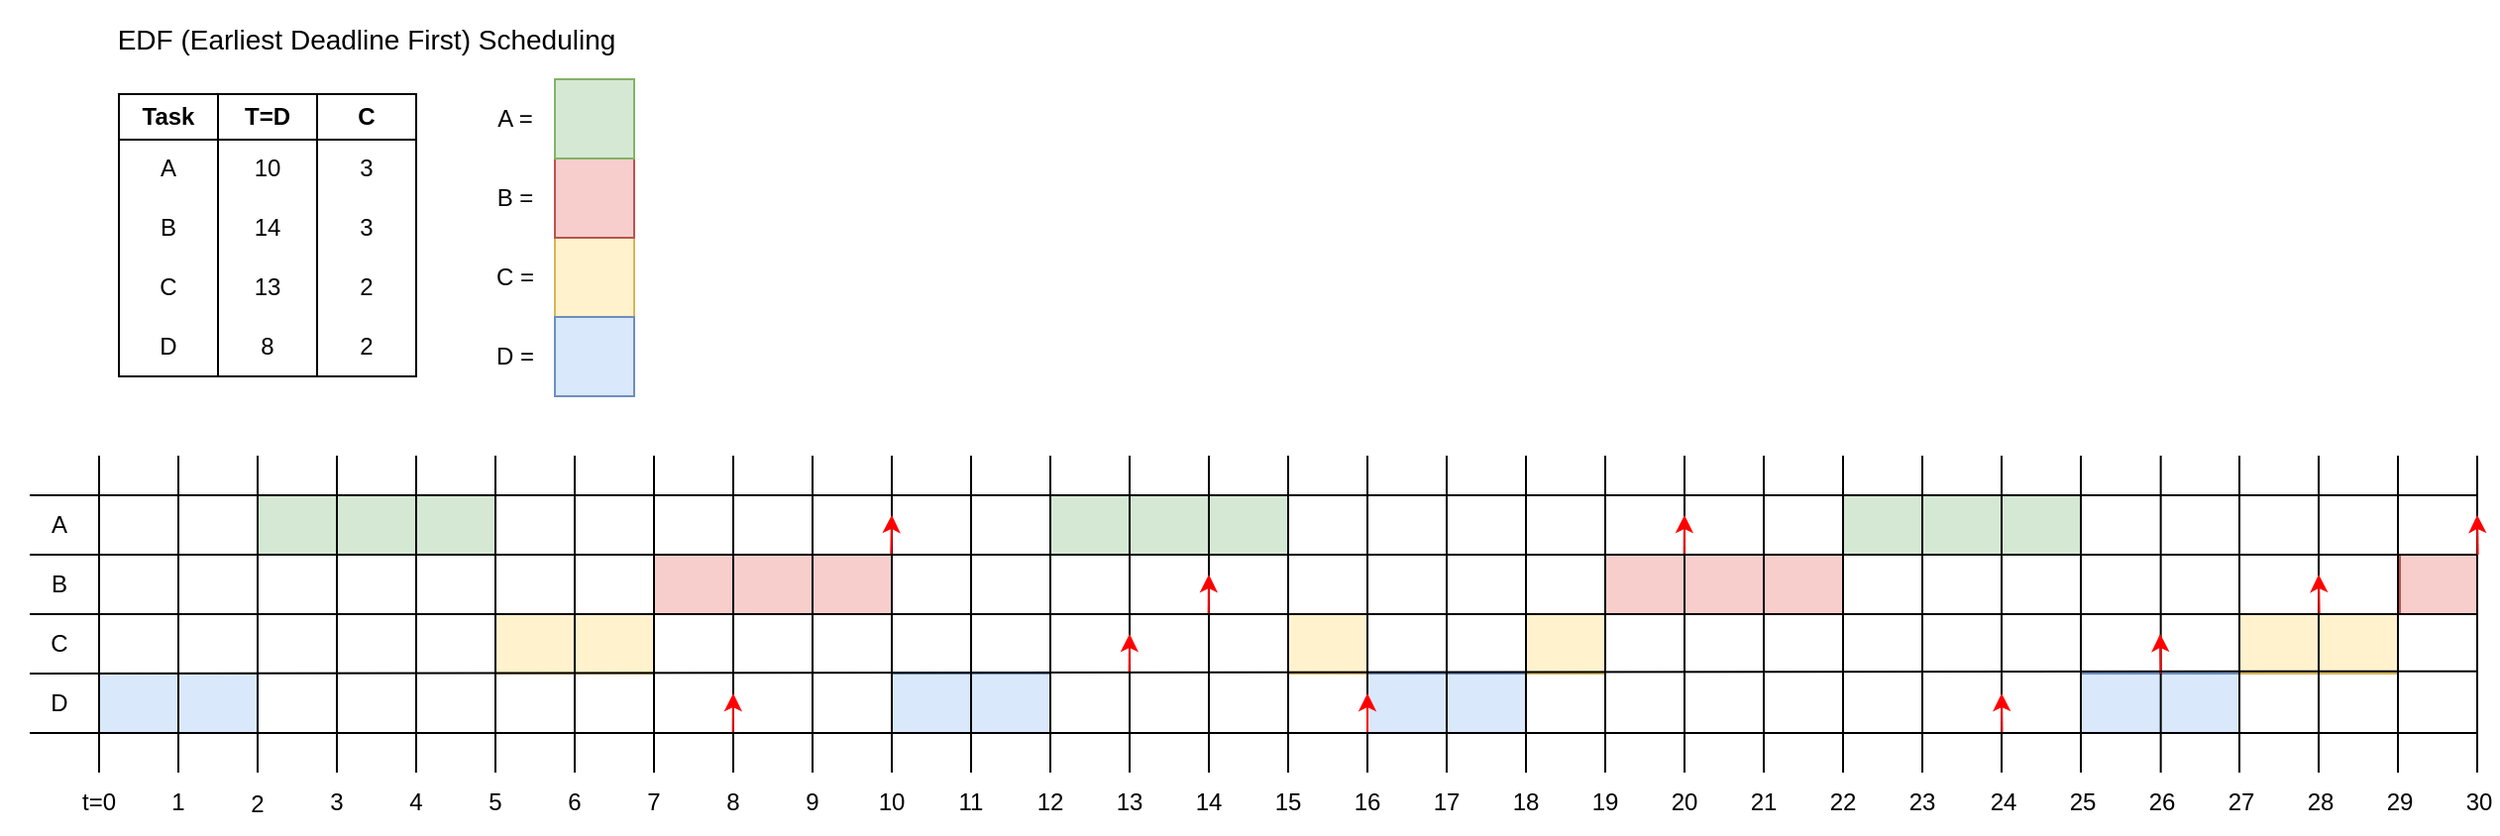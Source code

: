 <mxfile version="22.1.2" type="device">
  <diagram name="Sida-1" id="wteTVdkG6ozo6hXP2NF9">
    <mxGraphModel dx="1018" dy="686" grid="1" gridSize="10" guides="1" tooltips="1" connect="1" arrows="1" fold="1" page="1" pageScale="1" pageWidth="827" pageHeight="1169" math="0" shadow="0">
      <root>
        <mxCell id="0" />
        <mxCell id="1" parent="0" />
        <mxCell id="aPHh07h3TI66higt3YWN-1" value="" style="rounded=0;whiteSpace=wrap;html=1;fillColor=#f8cecc;strokeColor=#b85450;" vertex="1" parent="1">
          <mxGeometry x="1241" y="310" width="39" height="30" as="geometry" />
        </mxCell>
        <mxCell id="pEieKfcEpMUqXFXGFW6c-1" value="" style="rounded=0;whiteSpace=wrap;html=1;fillColor=#fff2cc;strokeColor=#d6b656;" parent="1" vertex="1">
          <mxGeometry x="680" y="340" width="40" height="30" as="geometry" />
        </mxCell>
        <mxCell id="k8w1OeWW7QCH533B3LMb-30" value="" style="rounded=0;whiteSpace=wrap;html=1;fillColor=#fff2cc;strokeColor=#d6b656;" parent="1" vertex="1">
          <mxGeometry x="1160" y="340" width="80" height="30" as="geometry" />
        </mxCell>
        <mxCell id="k8w1OeWW7QCH533B3LMb-28" value="" style="rounded=0;whiteSpace=wrap;html=1;fillColor=#dae8fc;strokeColor=#6c8ebf;" parent="1" vertex="1">
          <mxGeometry x="1080" y="370" width="80" height="30" as="geometry" />
        </mxCell>
        <mxCell id="k8w1OeWW7QCH533B3LMb-27" value="" style="rounded=0;whiteSpace=wrap;html=1;fillColor=#d5e8d4;strokeColor=#82b366;" parent="1" vertex="1">
          <mxGeometry x="960" y="280" width="120" height="30" as="geometry" />
        </mxCell>
        <mxCell id="k8w1OeWW7QCH533B3LMb-26" value="" style="rounded=0;whiteSpace=wrap;html=1;fillColor=#f8cecc;strokeColor=#b85450;" parent="1" vertex="1">
          <mxGeometry x="840" y="310" width="120" height="30" as="geometry" />
        </mxCell>
        <mxCell id="k8w1OeWW7QCH533B3LMb-25" value="" style="rounded=0;whiteSpace=wrap;html=1;fillColor=#fff2cc;strokeColor=#d6b656;" parent="1" vertex="1">
          <mxGeometry x="800" y="340" width="40" height="30" as="geometry" />
        </mxCell>
        <mxCell id="k8w1OeWW7QCH533B3LMb-24" value="" style="rounded=0;whiteSpace=wrap;html=1;fillColor=#dae8fc;strokeColor=#6c8ebf;" parent="1" vertex="1">
          <mxGeometry x="720" y="370" width="80" height="30" as="geometry" />
        </mxCell>
        <mxCell id="k8w1OeWW7QCH533B3LMb-17" value="" style="rounded=0;whiteSpace=wrap;html=1;fillColor=#dae8fc;strokeColor=#6c8ebf;" parent="1" vertex="1">
          <mxGeometry x="480" y="370" width="80" height="30" as="geometry" />
        </mxCell>
        <mxCell id="k8w1OeWW7QCH533B3LMb-16" value="" style="rounded=0;whiteSpace=wrap;html=1;fillColor=#f8cecc;strokeColor=#b85450;" parent="1" vertex="1">
          <mxGeometry x="360" y="310" width="120" height="30" as="geometry" />
        </mxCell>
        <mxCell id="k8w1OeWW7QCH533B3LMb-18" value="" style="rounded=0;whiteSpace=wrap;html=1;fillColor=#d5e8d4;strokeColor=#82b366;" parent="1" vertex="1">
          <mxGeometry x="560" y="280" width="120" height="30" as="geometry" />
        </mxCell>
        <mxCell id="k8w1OeWW7QCH533B3LMb-15" value="" style="rounded=0;whiteSpace=wrap;html=1;fillColor=#fff2cc;strokeColor=#d6b656;" parent="1" vertex="1">
          <mxGeometry x="280" y="340" width="80" height="30" as="geometry" />
        </mxCell>
        <mxCell id="k8w1OeWW7QCH533B3LMb-12" value="" style="rounded=0;whiteSpace=wrap;html=1;fillColor=#d5e8d4;strokeColor=#82b366;" parent="1" vertex="1">
          <mxGeometry x="160" y="280" width="120" height="30" as="geometry" />
        </mxCell>
        <mxCell id="k8w1OeWW7QCH533B3LMb-11" value="" style="rounded=0;whiteSpace=wrap;html=1;fillColor=#dae8fc;strokeColor=#6c8ebf;" parent="1" vertex="1">
          <mxGeometry x="80" y="370" width="80" height="30" as="geometry" />
        </mxCell>
        <mxCell id="lGC51vEPt79-bzWgV6Nz-1" value="" style="endArrow=none;html=1;rounded=0;" parent="1" edge="1">
          <mxGeometry width="50" height="50" relative="1" as="geometry">
            <mxPoint x="80" y="420" as="sourcePoint" />
            <mxPoint x="80" y="260" as="targetPoint" />
            <Array as="points" />
          </mxGeometry>
        </mxCell>
        <mxCell id="lGC51vEPt79-bzWgV6Nz-2" value="" style="endArrow=none;html=1;rounded=0;" parent="1" edge="1">
          <mxGeometry width="50" height="50" relative="1" as="geometry">
            <mxPoint x="120" y="420" as="sourcePoint" />
            <mxPoint x="120" y="260" as="targetPoint" />
            <Array as="points" />
          </mxGeometry>
        </mxCell>
        <mxCell id="lGC51vEPt79-bzWgV6Nz-3" value="" style="endArrow=none;html=1;rounded=0;" parent="1" edge="1">
          <mxGeometry width="50" height="50" relative="1" as="geometry">
            <mxPoint x="160" y="420" as="sourcePoint" />
            <mxPoint x="160" y="260" as="targetPoint" />
            <Array as="points" />
          </mxGeometry>
        </mxCell>
        <mxCell id="lGC51vEPt79-bzWgV6Nz-4" value="" style="endArrow=none;html=1;rounded=0;" parent="1" edge="1">
          <mxGeometry width="50" height="50" relative="1" as="geometry">
            <mxPoint x="200" y="420" as="sourcePoint" />
            <mxPoint x="200" y="260" as="targetPoint" />
            <Array as="points" />
          </mxGeometry>
        </mxCell>
        <mxCell id="lGC51vEPt79-bzWgV6Nz-5" value="" style="endArrow=none;html=1;rounded=0;" parent="1" edge="1">
          <mxGeometry width="50" height="50" relative="1" as="geometry">
            <mxPoint x="240" y="420" as="sourcePoint" />
            <mxPoint x="240" y="260" as="targetPoint" />
            <Array as="points" />
          </mxGeometry>
        </mxCell>
        <mxCell id="lGC51vEPt79-bzWgV6Nz-6" value="" style="endArrow=none;html=1;rounded=0;" parent="1" edge="1">
          <mxGeometry width="50" height="50" relative="1" as="geometry">
            <mxPoint x="280" y="420" as="sourcePoint" />
            <mxPoint x="280" y="260" as="targetPoint" />
            <Array as="points" />
          </mxGeometry>
        </mxCell>
        <mxCell id="lGC51vEPt79-bzWgV6Nz-7" value="" style="endArrow=none;html=1;rounded=0;" parent="1" edge="1">
          <mxGeometry width="50" height="50" relative="1" as="geometry">
            <mxPoint x="320" y="420" as="sourcePoint" />
            <mxPoint x="320" y="260" as="targetPoint" />
            <Array as="points" />
          </mxGeometry>
        </mxCell>
        <mxCell id="lGC51vEPt79-bzWgV6Nz-8" value="" style="endArrow=none;html=1;rounded=0;" parent="1" edge="1">
          <mxGeometry width="50" height="50" relative="1" as="geometry">
            <mxPoint x="360" y="420" as="sourcePoint" />
            <mxPoint x="360" y="260" as="targetPoint" />
            <Array as="points" />
          </mxGeometry>
        </mxCell>
        <mxCell id="lGC51vEPt79-bzWgV6Nz-9" value="" style="endArrow=none;html=1;rounded=0;" parent="1" edge="1">
          <mxGeometry width="50" height="50" relative="1" as="geometry">
            <mxPoint x="400" y="420" as="sourcePoint" />
            <mxPoint x="400" y="260" as="targetPoint" />
            <Array as="points" />
          </mxGeometry>
        </mxCell>
        <mxCell id="lGC51vEPt79-bzWgV6Nz-10" value="" style="endArrow=none;html=1;rounded=0;" parent="1" edge="1">
          <mxGeometry width="50" height="50" relative="1" as="geometry">
            <mxPoint x="440" y="420" as="sourcePoint" />
            <mxPoint x="440" y="260" as="targetPoint" />
            <Array as="points" />
          </mxGeometry>
        </mxCell>
        <mxCell id="lGC51vEPt79-bzWgV6Nz-11" value="" style="endArrow=none;html=1;rounded=0;" parent="1" edge="1">
          <mxGeometry width="50" height="50" relative="1" as="geometry">
            <mxPoint x="480" y="420" as="sourcePoint" />
            <mxPoint x="480" y="260" as="targetPoint" />
            <Array as="points" />
          </mxGeometry>
        </mxCell>
        <mxCell id="lGC51vEPt79-bzWgV6Nz-12" value="" style="endArrow=none;html=1;rounded=0;" parent="1" edge="1">
          <mxGeometry width="50" height="50" relative="1" as="geometry">
            <mxPoint x="520" y="420" as="sourcePoint" />
            <mxPoint x="520" y="260" as="targetPoint" />
            <Array as="points" />
          </mxGeometry>
        </mxCell>
        <mxCell id="lGC51vEPt79-bzWgV6Nz-13" value="" style="endArrow=none;html=1;rounded=0;" parent="1" edge="1">
          <mxGeometry width="50" height="50" relative="1" as="geometry">
            <mxPoint x="560" y="420" as="sourcePoint" />
            <mxPoint x="560" y="260" as="targetPoint" />
            <Array as="points" />
          </mxGeometry>
        </mxCell>
        <mxCell id="lGC51vEPt79-bzWgV6Nz-14" value="" style="endArrow=none;html=1;rounded=0;" parent="1" edge="1">
          <mxGeometry width="50" height="50" relative="1" as="geometry">
            <mxPoint x="600" y="420" as="sourcePoint" />
            <mxPoint x="600" y="260" as="targetPoint" />
            <Array as="points" />
          </mxGeometry>
        </mxCell>
        <mxCell id="lGC51vEPt79-bzWgV6Nz-15" value="" style="endArrow=none;html=1;rounded=0;" parent="1" edge="1">
          <mxGeometry width="50" height="50" relative="1" as="geometry">
            <mxPoint x="640" y="420" as="sourcePoint" />
            <mxPoint x="640" y="260" as="targetPoint" />
            <Array as="points" />
          </mxGeometry>
        </mxCell>
        <mxCell id="lGC51vEPt79-bzWgV6Nz-16" value="" style="endArrow=none;html=1;rounded=0;" parent="1" edge="1">
          <mxGeometry width="50" height="50" relative="1" as="geometry">
            <mxPoint x="680" y="420" as="sourcePoint" />
            <mxPoint x="680" y="260" as="targetPoint" />
            <Array as="points" />
          </mxGeometry>
        </mxCell>
        <mxCell id="lGC51vEPt79-bzWgV6Nz-17" value="" style="endArrow=none;html=1;rounded=0;" parent="1" edge="1">
          <mxGeometry width="50" height="50" relative="1" as="geometry">
            <mxPoint x="720" y="420" as="sourcePoint" />
            <mxPoint x="720" y="260" as="targetPoint" />
            <Array as="points" />
          </mxGeometry>
        </mxCell>
        <mxCell id="lGC51vEPt79-bzWgV6Nz-18" value="" style="endArrow=none;html=1;rounded=0;" parent="1" edge="1">
          <mxGeometry width="50" height="50" relative="1" as="geometry">
            <mxPoint x="760" y="420" as="sourcePoint" />
            <mxPoint x="760" y="260" as="targetPoint" />
            <Array as="points" />
          </mxGeometry>
        </mxCell>
        <mxCell id="lGC51vEPt79-bzWgV6Nz-19" value="" style="endArrow=none;html=1;rounded=0;" parent="1" edge="1">
          <mxGeometry width="50" height="50" relative="1" as="geometry">
            <mxPoint x="800" y="420" as="sourcePoint" />
            <mxPoint x="800" y="260" as="targetPoint" />
            <Array as="points" />
          </mxGeometry>
        </mxCell>
        <mxCell id="lGC51vEPt79-bzWgV6Nz-20" value="" style="endArrow=none;html=1;rounded=0;" parent="1" edge="1">
          <mxGeometry width="50" height="50" relative="1" as="geometry">
            <mxPoint x="840" y="420" as="sourcePoint" />
            <mxPoint x="840" y="260" as="targetPoint" />
            <Array as="points" />
          </mxGeometry>
        </mxCell>
        <mxCell id="lGC51vEPt79-bzWgV6Nz-21" value="" style="endArrow=none;html=1;rounded=0;" parent="1" edge="1">
          <mxGeometry width="50" height="50" relative="1" as="geometry">
            <mxPoint x="880" y="420" as="sourcePoint" />
            <mxPoint x="880" y="260" as="targetPoint" />
            <Array as="points" />
          </mxGeometry>
        </mxCell>
        <mxCell id="lGC51vEPt79-bzWgV6Nz-22" value="" style="endArrow=none;html=1;rounded=0;" parent="1" edge="1">
          <mxGeometry width="50" height="50" relative="1" as="geometry">
            <mxPoint x="920" y="420" as="sourcePoint" />
            <mxPoint x="920" y="260" as="targetPoint" />
            <Array as="points" />
          </mxGeometry>
        </mxCell>
        <mxCell id="lGC51vEPt79-bzWgV6Nz-23" value="" style="endArrow=none;html=1;rounded=0;" parent="1" edge="1">
          <mxGeometry width="50" height="50" relative="1" as="geometry">
            <mxPoint x="960" y="420" as="sourcePoint" />
            <mxPoint x="960" y="260" as="targetPoint" />
            <Array as="points" />
          </mxGeometry>
        </mxCell>
        <mxCell id="lGC51vEPt79-bzWgV6Nz-24" value="" style="endArrow=none;html=1;rounded=0;" parent="1" edge="1">
          <mxGeometry width="50" height="50" relative="1" as="geometry">
            <mxPoint x="1000" y="420" as="sourcePoint" />
            <mxPoint x="1000" y="260" as="targetPoint" />
            <Array as="points" />
          </mxGeometry>
        </mxCell>
        <mxCell id="lGC51vEPt79-bzWgV6Nz-25" value="" style="endArrow=none;html=1;rounded=0;" parent="1" edge="1">
          <mxGeometry width="50" height="50" relative="1" as="geometry">
            <mxPoint x="1040" y="420" as="sourcePoint" />
            <mxPoint x="1040" y="260" as="targetPoint" />
            <Array as="points" />
          </mxGeometry>
        </mxCell>
        <mxCell id="lGC51vEPt79-bzWgV6Nz-26" value="" style="endArrow=none;html=1;rounded=0;" parent="1" edge="1">
          <mxGeometry width="50" height="50" relative="1" as="geometry">
            <mxPoint x="1080" y="420" as="sourcePoint" />
            <mxPoint x="1080" y="260" as="targetPoint" />
            <Array as="points" />
          </mxGeometry>
        </mxCell>
        <mxCell id="lGC51vEPt79-bzWgV6Nz-27" value="" style="endArrow=none;html=1;rounded=0;" parent="1" edge="1">
          <mxGeometry width="50" height="50" relative="1" as="geometry">
            <mxPoint x="1120.32" y="420" as="sourcePoint" />
            <mxPoint x="1120.32" y="260" as="targetPoint" />
            <Array as="points" />
          </mxGeometry>
        </mxCell>
        <mxCell id="lGC51vEPt79-bzWgV6Nz-28" value="" style="endArrow=none;html=1;rounded=0;" parent="1" edge="1">
          <mxGeometry width="50" height="50" relative="1" as="geometry">
            <mxPoint x="1160" y="420" as="sourcePoint" />
            <mxPoint x="1160" y="260" as="targetPoint" />
            <Array as="points" />
          </mxGeometry>
        </mxCell>
        <mxCell id="lGC51vEPt79-bzWgV6Nz-29" value="" style="endArrow=none;html=1;rounded=0;" parent="1" edge="1">
          <mxGeometry width="50" height="50" relative="1" as="geometry">
            <mxPoint x="1200" y="420" as="sourcePoint" />
            <mxPoint x="1200" y="260" as="targetPoint" />
            <Array as="points" />
          </mxGeometry>
        </mxCell>
        <mxCell id="lGC51vEPt79-bzWgV6Nz-30" value="" style="endArrow=none;html=1;rounded=0;" parent="1" edge="1">
          <mxGeometry width="50" height="50" relative="1" as="geometry">
            <mxPoint x="1240" y="420" as="sourcePoint" />
            <mxPoint x="1240" y="260" as="targetPoint" />
            <Array as="points" />
          </mxGeometry>
        </mxCell>
        <mxCell id="lGC51vEPt79-bzWgV6Nz-31" value="" style="endArrow=none;html=1;rounded=0;" parent="1" edge="1">
          <mxGeometry width="50" height="50" relative="1" as="geometry">
            <mxPoint x="1280" y="420" as="sourcePoint" />
            <mxPoint x="1280" y="260" as="targetPoint" />
            <Array as="points" />
          </mxGeometry>
        </mxCell>
        <mxCell id="lGC51vEPt79-bzWgV6Nz-32" value="A" style="text;html=1;strokeColor=none;fillColor=none;align=center;verticalAlign=middle;whiteSpace=wrap;rounded=0;" parent="1" vertex="1">
          <mxGeometry x="30" y="280" width="60" height="30" as="geometry" />
        </mxCell>
        <mxCell id="lGC51vEPt79-bzWgV6Nz-33" value="B" style="text;html=1;strokeColor=none;fillColor=none;align=center;verticalAlign=middle;whiteSpace=wrap;rounded=0;" parent="1" vertex="1">
          <mxGeometry x="30" y="310" width="60" height="30" as="geometry" />
        </mxCell>
        <mxCell id="lGC51vEPt79-bzWgV6Nz-34" value="C" style="text;html=1;strokeColor=none;fillColor=none;align=center;verticalAlign=middle;whiteSpace=wrap;rounded=0;" parent="1" vertex="1">
          <mxGeometry x="30" y="340" width="60" height="30" as="geometry" />
        </mxCell>
        <mxCell id="lGC51vEPt79-bzWgV6Nz-48" value="" style="whiteSpace=wrap;html=1;aspect=fixed;fillColor=#fff2cc;strokeColor=#d6b656;" parent="1" vertex="1">
          <mxGeometry x="310" y="150" width="40" height="40" as="geometry" />
        </mxCell>
        <mxCell id="lGC51vEPt79-bzWgV6Nz-49" value="" style="whiteSpace=wrap;html=1;aspect=fixed;fillColor=#f8cecc;strokeColor=#b85450;" parent="1" vertex="1">
          <mxGeometry x="310" y="110" width="40" height="40" as="geometry" />
        </mxCell>
        <mxCell id="lGC51vEPt79-bzWgV6Nz-50" value="" style="whiteSpace=wrap;html=1;aspect=fixed;fillColor=#d5e8d4;strokeColor=#82b366;" parent="1" vertex="1">
          <mxGeometry x="310" y="70" width="40" height="40" as="geometry" />
        </mxCell>
        <mxCell id="lGC51vEPt79-bzWgV6Nz-51" value="A =" style="text;html=1;strokeColor=none;fillColor=none;align=center;verticalAlign=middle;whiteSpace=wrap;rounded=0;" parent="1" vertex="1">
          <mxGeometry x="260" y="75" width="60" height="30" as="geometry" />
        </mxCell>
        <mxCell id="lGC51vEPt79-bzWgV6Nz-52" value="B =" style="text;html=1;strokeColor=none;fillColor=none;align=center;verticalAlign=middle;whiteSpace=wrap;rounded=0;" parent="1" vertex="1">
          <mxGeometry x="260" y="115" width="60" height="30" as="geometry" />
        </mxCell>
        <mxCell id="lGC51vEPt79-bzWgV6Nz-53" value="C =" style="text;html=1;strokeColor=none;fillColor=none;align=center;verticalAlign=middle;whiteSpace=wrap;rounded=0;" parent="1" vertex="1">
          <mxGeometry x="260" y="155" width="60" height="30" as="geometry" />
        </mxCell>
        <mxCell id="lGC51vEPt79-bzWgV6Nz-58" value="&lt;font style=&quot;font-size: 14px;&quot;&gt;EDF (Earliest Deadline First) Scheduling&lt;/font&gt;" style="text;html=1;strokeColor=none;fillColor=none;align=center;verticalAlign=middle;whiteSpace=wrap;rounded=0;" parent="1" vertex="1">
          <mxGeometry x="80" y="30" width="270" height="40" as="geometry" />
        </mxCell>
        <mxCell id="lGC51vEPt79-bzWgV6Nz-59" value="t=0" style="text;html=1;strokeColor=none;fillColor=none;align=center;verticalAlign=middle;whiteSpace=wrap;rounded=0;" parent="1" vertex="1">
          <mxGeometry x="60" y="420" width="40" height="30" as="geometry" />
        </mxCell>
        <mxCell id="lGC51vEPt79-bzWgV6Nz-60" value="1" style="text;html=1;strokeColor=none;fillColor=none;align=center;verticalAlign=middle;whiteSpace=wrap;rounded=0;" parent="1" vertex="1">
          <mxGeometry x="110" y="420" width="20" height="30" as="geometry" />
        </mxCell>
        <mxCell id="lGC51vEPt79-bzWgV6Nz-61" value="2" style="text;html=1;strokeColor=none;fillColor=none;align=center;verticalAlign=middle;whiteSpace=wrap;rounded=0;" parent="1" vertex="1">
          <mxGeometry x="150" y="421" width="20" height="30" as="geometry" />
        </mxCell>
        <mxCell id="lGC51vEPt79-bzWgV6Nz-62" value="3" style="text;html=1;strokeColor=none;fillColor=none;align=center;verticalAlign=middle;whiteSpace=wrap;rounded=0;" parent="1" vertex="1">
          <mxGeometry x="190" y="420" width="20" height="30" as="geometry" />
        </mxCell>
        <mxCell id="lGC51vEPt79-bzWgV6Nz-63" value="4" style="text;html=1;strokeColor=none;fillColor=none;align=center;verticalAlign=middle;whiteSpace=wrap;rounded=0;" parent="1" vertex="1">
          <mxGeometry x="230" y="420" width="20" height="30" as="geometry" />
        </mxCell>
        <mxCell id="lGC51vEPt79-bzWgV6Nz-64" value="5" style="text;html=1;strokeColor=none;fillColor=none;align=center;verticalAlign=middle;whiteSpace=wrap;rounded=0;" parent="1" vertex="1">
          <mxGeometry x="270" y="420" width="20" height="30" as="geometry" />
        </mxCell>
        <mxCell id="lGC51vEPt79-bzWgV6Nz-65" value="6" style="text;html=1;strokeColor=none;fillColor=none;align=center;verticalAlign=middle;whiteSpace=wrap;rounded=0;" parent="1" vertex="1">
          <mxGeometry x="310" y="420" width="20" height="30" as="geometry" />
        </mxCell>
        <mxCell id="lGC51vEPt79-bzWgV6Nz-66" value="7" style="text;html=1;strokeColor=none;fillColor=none;align=center;verticalAlign=middle;whiteSpace=wrap;rounded=0;" parent="1" vertex="1">
          <mxGeometry x="350" y="420" width="20" height="30" as="geometry" />
        </mxCell>
        <mxCell id="lGC51vEPt79-bzWgV6Nz-67" value="8" style="text;html=1;strokeColor=none;fillColor=none;align=center;verticalAlign=middle;whiteSpace=wrap;rounded=0;" parent="1" vertex="1">
          <mxGeometry x="390" y="420" width="20" height="30" as="geometry" />
        </mxCell>
        <mxCell id="lGC51vEPt79-bzWgV6Nz-68" value="9" style="text;html=1;strokeColor=none;fillColor=none;align=center;verticalAlign=middle;whiteSpace=wrap;rounded=0;" parent="1" vertex="1">
          <mxGeometry x="430" y="420" width="20" height="30" as="geometry" />
        </mxCell>
        <mxCell id="lGC51vEPt79-bzWgV6Nz-69" value="10" style="text;html=1;strokeColor=none;fillColor=none;align=center;verticalAlign=middle;whiteSpace=wrap;rounded=0;" parent="1" vertex="1">
          <mxGeometry x="470" y="420" width="20" height="30" as="geometry" />
        </mxCell>
        <mxCell id="lGC51vEPt79-bzWgV6Nz-70" value="11" style="text;html=1;strokeColor=none;fillColor=none;align=center;verticalAlign=middle;whiteSpace=wrap;rounded=0;" parent="1" vertex="1">
          <mxGeometry x="510" y="420" width="20" height="30" as="geometry" />
        </mxCell>
        <mxCell id="lGC51vEPt79-bzWgV6Nz-71" value="12" style="text;html=1;strokeColor=none;fillColor=none;align=center;verticalAlign=middle;whiteSpace=wrap;rounded=0;" parent="1" vertex="1">
          <mxGeometry x="550" y="420" width="20" height="30" as="geometry" />
        </mxCell>
        <mxCell id="lGC51vEPt79-bzWgV6Nz-72" value="13" style="text;html=1;strokeColor=none;fillColor=none;align=center;verticalAlign=middle;whiteSpace=wrap;rounded=0;" parent="1" vertex="1">
          <mxGeometry x="590" y="420" width="20" height="30" as="geometry" />
        </mxCell>
        <mxCell id="lGC51vEPt79-bzWgV6Nz-73" value="14" style="text;html=1;strokeColor=none;fillColor=none;align=center;verticalAlign=middle;whiteSpace=wrap;rounded=0;" parent="1" vertex="1">
          <mxGeometry x="630" y="420" width="20" height="30" as="geometry" />
        </mxCell>
        <mxCell id="lGC51vEPt79-bzWgV6Nz-74" value="15" style="text;html=1;strokeColor=none;fillColor=none;align=center;verticalAlign=middle;whiteSpace=wrap;rounded=0;" parent="1" vertex="1">
          <mxGeometry x="670" y="420" width="20" height="30" as="geometry" />
        </mxCell>
        <mxCell id="lGC51vEPt79-bzWgV6Nz-75" value="16" style="text;html=1;strokeColor=none;fillColor=none;align=center;verticalAlign=middle;whiteSpace=wrap;rounded=0;" parent="1" vertex="1">
          <mxGeometry x="710" y="420" width="20" height="30" as="geometry" />
        </mxCell>
        <mxCell id="lGC51vEPt79-bzWgV6Nz-76" value="17" style="text;html=1;strokeColor=none;fillColor=none;align=center;verticalAlign=middle;whiteSpace=wrap;rounded=0;" parent="1" vertex="1">
          <mxGeometry x="750" y="420" width="20" height="30" as="geometry" />
        </mxCell>
        <mxCell id="lGC51vEPt79-bzWgV6Nz-77" value="18" style="text;html=1;strokeColor=none;fillColor=none;align=center;verticalAlign=middle;whiteSpace=wrap;rounded=0;" parent="1" vertex="1">
          <mxGeometry x="790" y="420" width="20" height="30" as="geometry" />
        </mxCell>
        <mxCell id="lGC51vEPt79-bzWgV6Nz-78" value="19" style="text;html=1;strokeColor=none;fillColor=none;align=center;verticalAlign=middle;whiteSpace=wrap;rounded=0;" parent="1" vertex="1">
          <mxGeometry x="830" y="420" width="20" height="30" as="geometry" />
        </mxCell>
        <mxCell id="lGC51vEPt79-bzWgV6Nz-79" value="20" style="text;html=1;strokeColor=none;fillColor=none;align=center;verticalAlign=middle;whiteSpace=wrap;rounded=0;" parent="1" vertex="1">
          <mxGeometry x="870" y="420" width="20" height="30" as="geometry" />
        </mxCell>
        <mxCell id="lGC51vEPt79-bzWgV6Nz-80" value="21" style="text;html=1;strokeColor=none;fillColor=none;align=center;verticalAlign=middle;whiteSpace=wrap;rounded=0;" parent="1" vertex="1">
          <mxGeometry x="910" y="420" width="20" height="30" as="geometry" />
        </mxCell>
        <mxCell id="lGC51vEPt79-bzWgV6Nz-81" value="22" style="text;html=1;strokeColor=none;fillColor=none;align=center;verticalAlign=middle;whiteSpace=wrap;rounded=0;" parent="1" vertex="1">
          <mxGeometry x="950" y="420" width="20" height="30" as="geometry" />
        </mxCell>
        <mxCell id="lGC51vEPt79-bzWgV6Nz-82" value="23" style="text;html=1;strokeColor=none;fillColor=none;align=center;verticalAlign=middle;whiteSpace=wrap;rounded=0;" parent="1" vertex="1">
          <mxGeometry x="990" y="420" width="20" height="30" as="geometry" />
        </mxCell>
        <mxCell id="lGC51vEPt79-bzWgV6Nz-83" value="24" style="text;html=1;strokeColor=none;fillColor=none;align=center;verticalAlign=middle;whiteSpace=wrap;rounded=0;" parent="1" vertex="1">
          <mxGeometry x="1030.5" y="420" width="20" height="30" as="geometry" />
        </mxCell>
        <mxCell id="lGC51vEPt79-bzWgV6Nz-84" value="25" style="text;html=1;strokeColor=none;fillColor=none;align=center;verticalAlign=middle;whiteSpace=wrap;rounded=0;" parent="1" vertex="1">
          <mxGeometry x="1070.5" y="420" width="20" height="30" as="geometry" />
        </mxCell>
        <mxCell id="lGC51vEPt79-bzWgV6Nz-85" value="26" style="text;html=1;strokeColor=none;fillColor=none;align=center;verticalAlign=middle;whiteSpace=wrap;rounded=0;" parent="1" vertex="1">
          <mxGeometry x="1110.5" y="420" width="20" height="30" as="geometry" />
        </mxCell>
        <mxCell id="lGC51vEPt79-bzWgV6Nz-86" value="27" style="text;html=1;strokeColor=none;fillColor=none;align=center;verticalAlign=middle;whiteSpace=wrap;rounded=0;" parent="1" vertex="1">
          <mxGeometry x="1150.5" y="420" width="20" height="30" as="geometry" />
        </mxCell>
        <mxCell id="lGC51vEPt79-bzWgV6Nz-87" value="28" style="text;html=1;strokeColor=none;fillColor=none;align=center;verticalAlign=middle;whiteSpace=wrap;rounded=0;" parent="1" vertex="1">
          <mxGeometry x="1190.5" y="420" width="20" height="30" as="geometry" />
        </mxCell>
        <mxCell id="lGC51vEPt79-bzWgV6Nz-88" value="29" style="text;html=1;strokeColor=none;fillColor=none;align=center;verticalAlign=middle;whiteSpace=wrap;rounded=0;" parent="1" vertex="1">
          <mxGeometry x="1230.5" y="420" width="20" height="30" as="geometry" />
        </mxCell>
        <mxCell id="lGC51vEPt79-bzWgV6Nz-89" value="30" style="text;html=1;strokeColor=none;fillColor=none;align=center;verticalAlign=middle;whiteSpace=wrap;rounded=0;" parent="1" vertex="1">
          <mxGeometry x="1270.5" y="420" width="20" height="30" as="geometry" />
        </mxCell>
        <mxCell id="lGC51vEPt79-bzWgV6Nz-95" value="Task" style="swimlane;whiteSpace=wrap;html=1;" parent="1" vertex="1">
          <mxGeometry x="90" y="77.5" width="50" height="142.5" as="geometry" />
        </mxCell>
        <mxCell id="lGC51vEPt79-bzWgV6Nz-96" value="A" style="text;html=1;strokeColor=none;fillColor=none;align=center;verticalAlign=middle;whiteSpace=wrap;rounded=0;" parent="lGC51vEPt79-bzWgV6Nz-95" vertex="1">
          <mxGeometry x="-5" y="22.5" width="60" height="30" as="geometry" />
        </mxCell>
        <mxCell id="lGC51vEPt79-bzWgV6Nz-97" value="B" style="text;html=1;strokeColor=none;fillColor=none;align=center;verticalAlign=middle;whiteSpace=wrap;rounded=0;" parent="lGC51vEPt79-bzWgV6Nz-95" vertex="1">
          <mxGeometry x="-5" y="52.5" width="60" height="30" as="geometry" />
        </mxCell>
        <mxCell id="lGC51vEPt79-bzWgV6Nz-98" value="C" style="text;html=1;strokeColor=none;fillColor=none;align=center;verticalAlign=middle;whiteSpace=wrap;rounded=0;" parent="lGC51vEPt79-bzWgV6Nz-95" vertex="1">
          <mxGeometry x="-5" y="82.5" width="60" height="30" as="geometry" />
        </mxCell>
        <mxCell id="lGC51vEPt79-bzWgV6Nz-99" value="D" style="text;html=1;strokeColor=none;fillColor=none;align=center;verticalAlign=middle;whiteSpace=wrap;rounded=0;" parent="lGC51vEPt79-bzWgV6Nz-95" vertex="1">
          <mxGeometry x="-5" y="112.5" width="60" height="30" as="geometry" />
        </mxCell>
        <mxCell id="lGC51vEPt79-bzWgV6Nz-110" value="T=D" style="swimlane;whiteSpace=wrap;html=1;" parent="1" vertex="1">
          <mxGeometry x="140" y="77.5" width="50" height="142.5" as="geometry" />
        </mxCell>
        <mxCell id="lGC51vEPt79-bzWgV6Nz-111" value="10" style="text;html=1;strokeColor=none;fillColor=none;align=center;verticalAlign=middle;whiteSpace=wrap;rounded=0;" parent="lGC51vEPt79-bzWgV6Nz-110" vertex="1">
          <mxGeometry x="-5" y="22.5" width="60" height="30" as="geometry" />
        </mxCell>
        <mxCell id="lGC51vEPt79-bzWgV6Nz-112" value="14" style="text;html=1;strokeColor=none;fillColor=none;align=center;verticalAlign=middle;whiteSpace=wrap;rounded=0;" parent="lGC51vEPt79-bzWgV6Nz-110" vertex="1">
          <mxGeometry x="-5" y="52.5" width="60" height="30" as="geometry" />
        </mxCell>
        <mxCell id="lGC51vEPt79-bzWgV6Nz-113" value="13" style="text;html=1;strokeColor=none;fillColor=none;align=center;verticalAlign=middle;whiteSpace=wrap;rounded=0;" parent="lGC51vEPt79-bzWgV6Nz-110" vertex="1">
          <mxGeometry x="-5" y="82.5" width="60" height="30" as="geometry" />
        </mxCell>
        <mxCell id="lGC51vEPt79-bzWgV6Nz-114" value="8" style="text;html=1;strokeColor=none;fillColor=none;align=center;verticalAlign=middle;whiteSpace=wrap;rounded=0;" parent="lGC51vEPt79-bzWgV6Nz-110" vertex="1">
          <mxGeometry x="-5" y="112.5" width="60" height="30" as="geometry" />
        </mxCell>
        <mxCell id="lGC51vEPt79-bzWgV6Nz-115" value="C" style="swimlane;whiteSpace=wrap;html=1;" parent="1" vertex="1">
          <mxGeometry x="190" y="77.5" width="50" height="142.5" as="geometry" />
        </mxCell>
        <mxCell id="lGC51vEPt79-bzWgV6Nz-116" value="3" style="text;html=1;strokeColor=none;fillColor=none;align=center;verticalAlign=middle;whiteSpace=wrap;rounded=0;" parent="lGC51vEPt79-bzWgV6Nz-115" vertex="1">
          <mxGeometry x="-5" y="22.5" width="60" height="30" as="geometry" />
        </mxCell>
        <mxCell id="lGC51vEPt79-bzWgV6Nz-117" value="3" style="text;html=1;strokeColor=none;fillColor=none;align=center;verticalAlign=middle;whiteSpace=wrap;rounded=0;" parent="lGC51vEPt79-bzWgV6Nz-115" vertex="1">
          <mxGeometry x="-5" y="52.5" width="60" height="30" as="geometry" />
        </mxCell>
        <mxCell id="lGC51vEPt79-bzWgV6Nz-118" value="2" style="text;html=1;strokeColor=none;fillColor=none;align=center;verticalAlign=middle;whiteSpace=wrap;rounded=0;" parent="lGC51vEPt79-bzWgV6Nz-115" vertex="1">
          <mxGeometry x="-5" y="82.5" width="60" height="30" as="geometry" />
        </mxCell>
        <mxCell id="lGC51vEPt79-bzWgV6Nz-119" value="2" style="text;html=1;strokeColor=none;fillColor=none;align=center;verticalAlign=middle;whiteSpace=wrap;rounded=0;" parent="lGC51vEPt79-bzWgV6Nz-115" vertex="1">
          <mxGeometry x="-5" y="112.5" width="60" height="30" as="geometry" />
        </mxCell>
        <mxCell id="lGC51vEPt79-bzWgV6Nz-125" value="" style="whiteSpace=wrap;html=1;aspect=fixed;fillColor=#dae8fc;strokeColor=#6c8ebf;" parent="1" vertex="1">
          <mxGeometry x="310" y="190" width="40" height="40" as="geometry" />
        </mxCell>
        <mxCell id="lGC51vEPt79-bzWgV6Nz-126" value="D =" style="text;html=1;strokeColor=none;fillColor=none;align=center;verticalAlign=middle;whiteSpace=wrap;rounded=0;" parent="1" vertex="1">
          <mxGeometry x="260" y="195" width="60" height="30" as="geometry" />
        </mxCell>
        <mxCell id="lGC51vEPt79-bzWgV6Nz-127" value="D" style="text;html=1;strokeColor=none;fillColor=none;align=center;verticalAlign=middle;whiteSpace=wrap;rounded=0;" parent="1" vertex="1">
          <mxGeometry x="30" y="370" width="60" height="30" as="geometry" />
        </mxCell>
        <mxCell id="lGC51vEPt79-bzWgV6Nz-128" value="" style="endArrow=classic;html=1;rounded=0;fillColor=#f8cecc;strokeColor=#FF0000;" parent="1" edge="1">
          <mxGeometry width="50" height="50" relative="1" as="geometry">
            <mxPoint x="399.82" y="400" as="sourcePoint" />
            <mxPoint x="400" y="380" as="targetPoint" />
          </mxGeometry>
        </mxCell>
        <mxCell id="k8w1OeWW7QCH533B3LMb-2" value="" style="endArrow=classic;html=1;rounded=0;fillColor=#f8cecc;strokeColor=#FF0000;" parent="1" edge="1">
          <mxGeometry width="50" height="50" relative="1" as="geometry">
            <mxPoint x="720" y="400" as="sourcePoint" />
            <mxPoint x="720" y="380" as="targetPoint" />
          </mxGeometry>
        </mxCell>
        <mxCell id="k8w1OeWW7QCH533B3LMb-3" value="" style="endArrow=classic;html=1;rounded=0;fillColor=#f8cecc;strokeColor=#FF0000;" parent="1" edge="1">
          <mxGeometry width="50" height="50" relative="1" as="geometry">
            <mxPoint x="1040.24" y="400" as="sourcePoint" />
            <mxPoint x="1040" y="380" as="targetPoint" />
          </mxGeometry>
        </mxCell>
        <mxCell id="k8w1OeWW7QCH533B3LMb-4" value="" style="endArrow=classic;html=1;rounded=0;fillColor=#f8cecc;strokeColor=#FF0000;" parent="1" edge="1">
          <mxGeometry width="50" height="50" relative="1" as="geometry">
            <mxPoint x="599.82" y="370" as="sourcePoint" />
            <mxPoint x="600" y="350" as="targetPoint" />
          </mxGeometry>
        </mxCell>
        <mxCell id="k8w1OeWW7QCH533B3LMb-5" value="" style="endArrow=classic;html=1;rounded=0;fillColor=#f8cecc;strokeColor=#FF0000;" parent="1" edge="1">
          <mxGeometry width="50" height="50" relative="1" as="geometry">
            <mxPoint x="1120.32" y="370" as="sourcePoint" />
            <mxPoint x="1120" y="350" as="targetPoint" />
          </mxGeometry>
        </mxCell>
        <mxCell id="k8w1OeWW7QCH533B3LMb-6" value="" style="endArrow=classic;html=1;rounded=0;fillColor=#f8cecc;strokeColor=#FF0000;" parent="1" edge="1">
          <mxGeometry width="50" height="50" relative="1" as="geometry">
            <mxPoint x="639.82" y="340" as="sourcePoint" />
            <mxPoint x="640" y="320" as="targetPoint" />
          </mxGeometry>
        </mxCell>
        <mxCell id="k8w1OeWW7QCH533B3LMb-7" value="" style="endArrow=classic;html=1;rounded=0;fillColor=#f8cecc;strokeColor=#FF0000;" parent="1" edge="1">
          <mxGeometry width="50" height="50" relative="1" as="geometry">
            <mxPoint x="1200.32" y="340" as="sourcePoint" />
            <mxPoint x="1200" y="320" as="targetPoint" />
          </mxGeometry>
        </mxCell>
        <mxCell id="k8w1OeWW7QCH533B3LMb-8" value="" style="endArrow=classic;html=1;rounded=0;fillColor=#f8cecc;strokeColor=#FF0000;" parent="1" edge="1">
          <mxGeometry width="50" height="50" relative="1" as="geometry">
            <mxPoint x="479.64" y="310" as="sourcePoint" />
            <mxPoint x="480" y="290" as="targetPoint" />
          </mxGeometry>
        </mxCell>
        <mxCell id="k8w1OeWW7QCH533B3LMb-9" value="" style="endArrow=classic;html=1;rounded=0;fillColor=#f8cecc;strokeColor=#FF0000;" parent="1" edge="1">
          <mxGeometry width="50" height="50" relative="1" as="geometry">
            <mxPoint x="879.82" y="310" as="sourcePoint" />
            <mxPoint x="880" y="290" as="targetPoint" />
          </mxGeometry>
        </mxCell>
        <mxCell id="k8w1OeWW7QCH533B3LMb-10" value="" style="endArrow=classic;html=1;rounded=0;fillColor=#f8cecc;strokeColor=#FF0000;" parent="1" edge="1">
          <mxGeometry width="50" height="50" relative="1" as="geometry">
            <mxPoint x="1280.32" y="310" as="sourcePoint" />
            <mxPoint x="1280" y="290" as="targetPoint" />
          </mxGeometry>
        </mxCell>
        <mxCell id="k8w1OeWW7QCH533B3LMb-19" value="" style="endArrow=none;html=1;rounded=0;exitX=0.25;exitY=0;exitDx=0;exitDy=0;" parent="1" source="lGC51vEPt79-bzWgV6Nz-33" edge="1">
          <mxGeometry width="50" height="50" relative="1" as="geometry">
            <mxPoint x="80" y="310" as="sourcePoint" />
            <mxPoint x="1280" y="310" as="targetPoint" />
          </mxGeometry>
        </mxCell>
        <mxCell id="k8w1OeWW7QCH533B3LMb-20" value="" style="endArrow=none;html=1;rounded=0;exitX=0.25;exitY=0;exitDx=0;exitDy=0;" parent="1" source="lGC51vEPt79-bzWgV6Nz-34" edge="1">
          <mxGeometry width="50" height="50" relative="1" as="geometry">
            <mxPoint x="80" y="340" as="sourcePoint" />
            <mxPoint x="1280" y="340" as="targetPoint" />
          </mxGeometry>
        </mxCell>
        <mxCell id="k8w1OeWW7QCH533B3LMb-21" value="" style="endArrow=none;html=1;rounded=0;exitX=0.25;exitY=0;exitDx=0;exitDy=0;" parent="1" source="lGC51vEPt79-bzWgV6Nz-127" edge="1">
          <mxGeometry width="50" height="50" relative="1" as="geometry">
            <mxPoint x="80" y="368.82" as="sourcePoint" />
            <mxPoint x="1280" y="368.82" as="targetPoint" />
          </mxGeometry>
        </mxCell>
        <mxCell id="k8w1OeWW7QCH533B3LMb-22" value="" style="endArrow=none;html=1;rounded=0;exitX=0.25;exitY=1;exitDx=0;exitDy=0;" parent="1" source="lGC51vEPt79-bzWgV6Nz-127" edge="1">
          <mxGeometry width="50" height="50" relative="1" as="geometry">
            <mxPoint x="80" y="400" as="sourcePoint" />
            <mxPoint x="1280" y="400" as="targetPoint" />
          </mxGeometry>
        </mxCell>
        <mxCell id="k8w1OeWW7QCH533B3LMb-23" value="" style="endArrow=none;html=1;rounded=0;exitX=0.25;exitY=0;exitDx=0;exitDy=0;" parent="1" source="lGC51vEPt79-bzWgV6Nz-32" edge="1">
          <mxGeometry width="50" height="50" relative="1" as="geometry">
            <mxPoint x="80" y="280" as="sourcePoint" />
            <mxPoint x="1280" y="280" as="targetPoint" />
          </mxGeometry>
        </mxCell>
      </root>
    </mxGraphModel>
  </diagram>
</mxfile>
